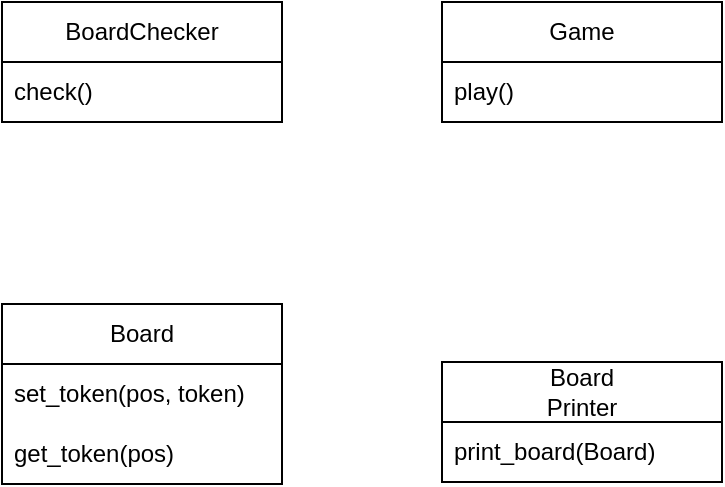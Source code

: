 <mxfile version="26.2.13">
  <diagram name="Page-1" id="pwf5wDe28luXMFLIZVyY">
    <mxGraphModel dx="1428" dy="751" grid="1" gridSize="10" guides="1" tooltips="1" connect="1" arrows="1" fold="1" page="1" pageScale="1" pageWidth="850" pageHeight="1100" math="0" shadow="0">
      <root>
        <mxCell id="0" />
        <mxCell id="1" parent="0" />
        <mxCell id="OEcxX8JmYuBFVwUHDQlH-1" value="&lt;div&gt;Board&lt;/div&gt;Printer" style="swimlane;fontStyle=0;childLayout=stackLayout;horizontal=1;startSize=30;horizontalStack=0;resizeParent=1;resizeParentMax=0;resizeLast=0;collapsible=1;marginBottom=0;whiteSpace=wrap;html=1;" vertex="1" parent="1">
          <mxGeometry x="280" y="340" width="140" height="60" as="geometry" />
        </mxCell>
        <mxCell id="OEcxX8JmYuBFVwUHDQlH-2" value="&lt;div&gt;print_board(Board)&lt;/div&gt;" style="text;strokeColor=none;fillColor=none;align=left;verticalAlign=middle;spacingLeft=4;spacingRight=4;overflow=hidden;points=[[0,0.5],[1,0.5]];portConstraint=eastwest;rotatable=0;whiteSpace=wrap;html=1;" vertex="1" parent="OEcxX8JmYuBFVwUHDQlH-1">
          <mxGeometry y="30" width="140" height="30" as="geometry" />
        </mxCell>
        <mxCell id="OEcxX8JmYuBFVwUHDQlH-6" value="Board" style="swimlane;fontStyle=0;childLayout=stackLayout;horizontal=1;startSize=30;horizontalStack=0;resizeParent=1;resizeParentMax=0;resizeLast=0;collapsible=1;marginBottom=0;whiteSpace=wrap;html=1;" vertex="1" parent="1">
          <mxGeometry x="60" y="311" width="140" height="90" as="geometry" />
        </mxCell>
        <mxCell id="OEcxX8JmYuBFVwUHDQlH-7" value="set_token(pos, token)" style="text;strokeColor=none;fillColor=none;align=left;verticalAlign=middle;spacingLeft=4;spacingRight=4;overflow=hidden;points=[[0,0.5],[1,0.5]];portConstraint=eastwest;rotatable=0;whiteSpace=wrap;html=1;" vertex="1" parent="OEcxX8JmYuBFVwUHDQlH-6">
          <mxGeometry y="30" width="140" height="30" as="geometry" />
        </mxCell>
        <mxCell id="OEcxX8JmYuBFVwUHDQlH-8" value="&lt;div&gt;get_token(pos)&lt;/div&gt;" style="text;strokeColor=none;fillColor=none;align=left;verticalAlign=middle;spacingLeft=4;spacingRight=4;overflow=hidden;points=[[0,0.5],[1,0.5]];portConstraint=eastwest;rotatable=0;whiteSpace=wrap;html=1;" vertex="1" parent="OEcxX8JmYuBFVwUHDQlH-6">
          <mxGeometry y="60" width="140" height="30" as="geometry" />
        </mxCell>
        <mxCell id="OEcxX8JmYuBFVwUHDQlH-9" value="BoardChecker" style="swimlane;fontStyle=0;childLayout=stackLayout;horizontal=1;startSize=30;horizontalStack=0;resizeParent=1;resizeParentMax=0;resizeLast=0;collapsible=1;marginBottom=0;whiteSpace=wrap;html=1;" vertex="1" parent="1">
          <mxGeometry x="60" y="160" width="140" height="60" as="geometry" />
        </mxCell>
        <mxCell id="OEcxX8JmYuBFVwUHDQlH-10" value="check()" style="text;strokeColor=none;fillColor=none;align=left;verticalAlign=middle;spacingLeft=4;spacingRight=4;overflow=hidden;points=[[0,0.5],[1,0.5]];portConstraint=eastwest;rotatable=0;whiteSpace=wrap;html=1;" vertex="1" parent="OEcxX8JmYuBFVwUHDQlH-9">
          <mxGeometry y="30" width="140" height="30" as="geometry" />
        </mxCell>
        <mxCell id="OEcxX8JmYuBFVwUHDQlH-11" value="Game" style="swimlane;fontStyle=0;childLayout=stackLayout;horizontal=1;startSize=30;horizontalStack=0;resizeParent=1;resizeParentMax=0;resizeLast=0;collapsible=1;marginBottom=0;whiteSpace=wrap;html=1;" vertex="1" parent="1">
          <mxGeometry x="280" y="160" width="140" height="60" as="geometry" />
        </mxCell>
        <mxCell id="OEcxX8JmYuBFVwUHDQlH-12" value="play()" style="text;strokeColor=none;fillColor=none;align=left;verticalAlign=middle;spacingLeft=4;spacingRight=4;overflow=hidden;points=[[0,0.5],[1,0.5]];portConstraint=eastwest;rotatable=0;whiteSpace=wrap;html=1;" vertex="1" parent="OEcxX8JmYuBFVwUHDQlH-11">
          <mxGeometry y="30" width="140" height="30" as="geometry" />
        </mxCell>
      </root>
    </mxGraphModel>
  </diagram>
</mxfile>
